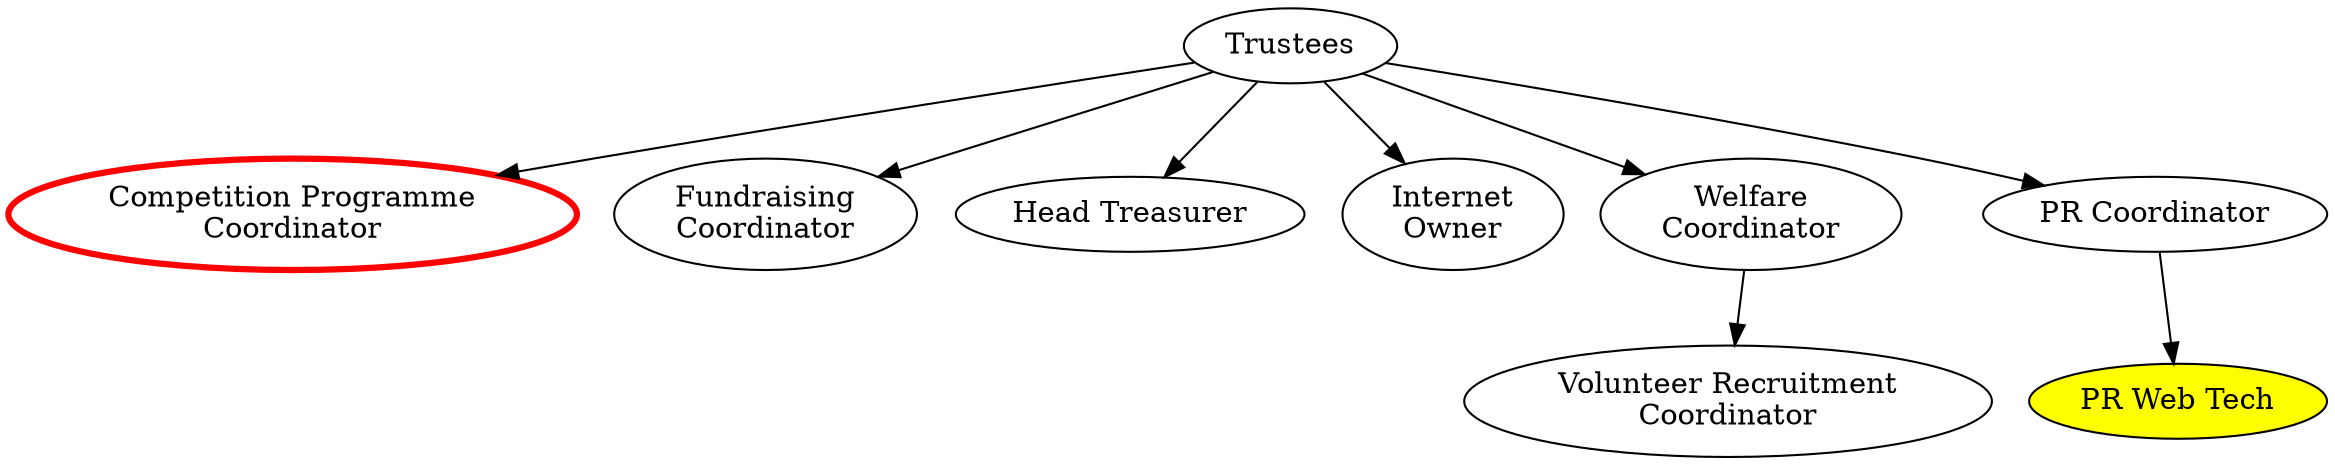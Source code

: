 digraph {
	####### Node declarations
	### Highest-level
	trustees [label="Trustees" email="trustees@studentrobotics.org"];
	
	### Second level
	comp_prog_coord [label="Competition Programme\nCoordinator" color=red penwidth=3 rolesexclude=true]; // Email and tel defined in comp-prog.dot
	fund_coord [label="Fundraising\nCoordinator" email="fundraising@studentrobotics.org"];
	head_treasurer [label="Head Treasurer" email="treasurer@studentrobotics.org"];
	internet_owner [label="Internet\nOwner" email="internet@studentrobotics.org"];
	welfare_coord [label="Welfare\nCoordinator" email="welfare@studentrobotics.org"];
	pr_coord [label="PR Coordinator" email="pr@studentrobotics.org"];
	
	### Third Level
	
	# PR Coordinator Subordinates
	pr_web_tech [label="PR Web Tech" fillcolor=yellow style=filled contactsexclude=true];
	
	# Welfare Coordinator Subordinates
	vol_rec_coord[label="Volunteer Recruitment\nCoordinator" email="volunteer-recruitment@studentrobotics.org"];
	
	###### Connections between nodes
	
	trustees -> { comp_prog_coord fund_coord head_treasurer pr_coord internet_owner welfare_coord };
	
	pr_coord -> { pr_web_tech };
	welfare_coord -> { vol_rec_coord };
}
